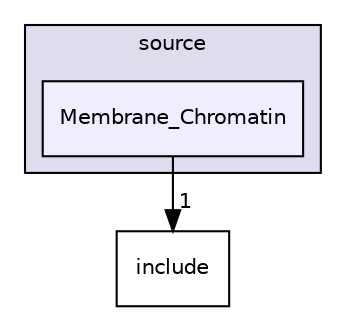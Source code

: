 digraph "/Users/sajjad/virtual cell/Membrane_OBJ/source/Membrane_Chromatin" {
  compound=true
  node [ fontsize="10", fontname="Helvetica"];
  edge [ labelfontsize="10", labelfontname="Helvetica"];
  subgraph clusterdir_b2f33c71d4aa5e7af42a1ca61ff5af1b {
    graph [ bgcolor="#ddddee", pencolor="black", label="source" fontname="Helvetica", fontsize="10", URL="dir_b2f33c71d4aa5e7af42a1ca61ff5af1b.html"]
  dir_933d8e9f8f5c5d26665b09e4f60c9cbd [shape=box, label="Membrane_Chromatin", style="filled", fillcolor="#eeeeff", pencolor="black", URL="dir_933d8e9f8f5c5d26665b09e4f60c9cbd.html"];
  }
  dir_d44c64559bbebec7f509842c48db8b23 [shape=box label="include" URL="dir_d44c64559bbebec7f509842c48db8b23.html"];
  dir_933d8e9f8f5c5d26665b09e4f60c9cbd->dir_d44c64559bbebec7f509842c48db8b23 [headlabel="1", labeldistance=1.5 headhref="dir_000013_000005.html"];
}
